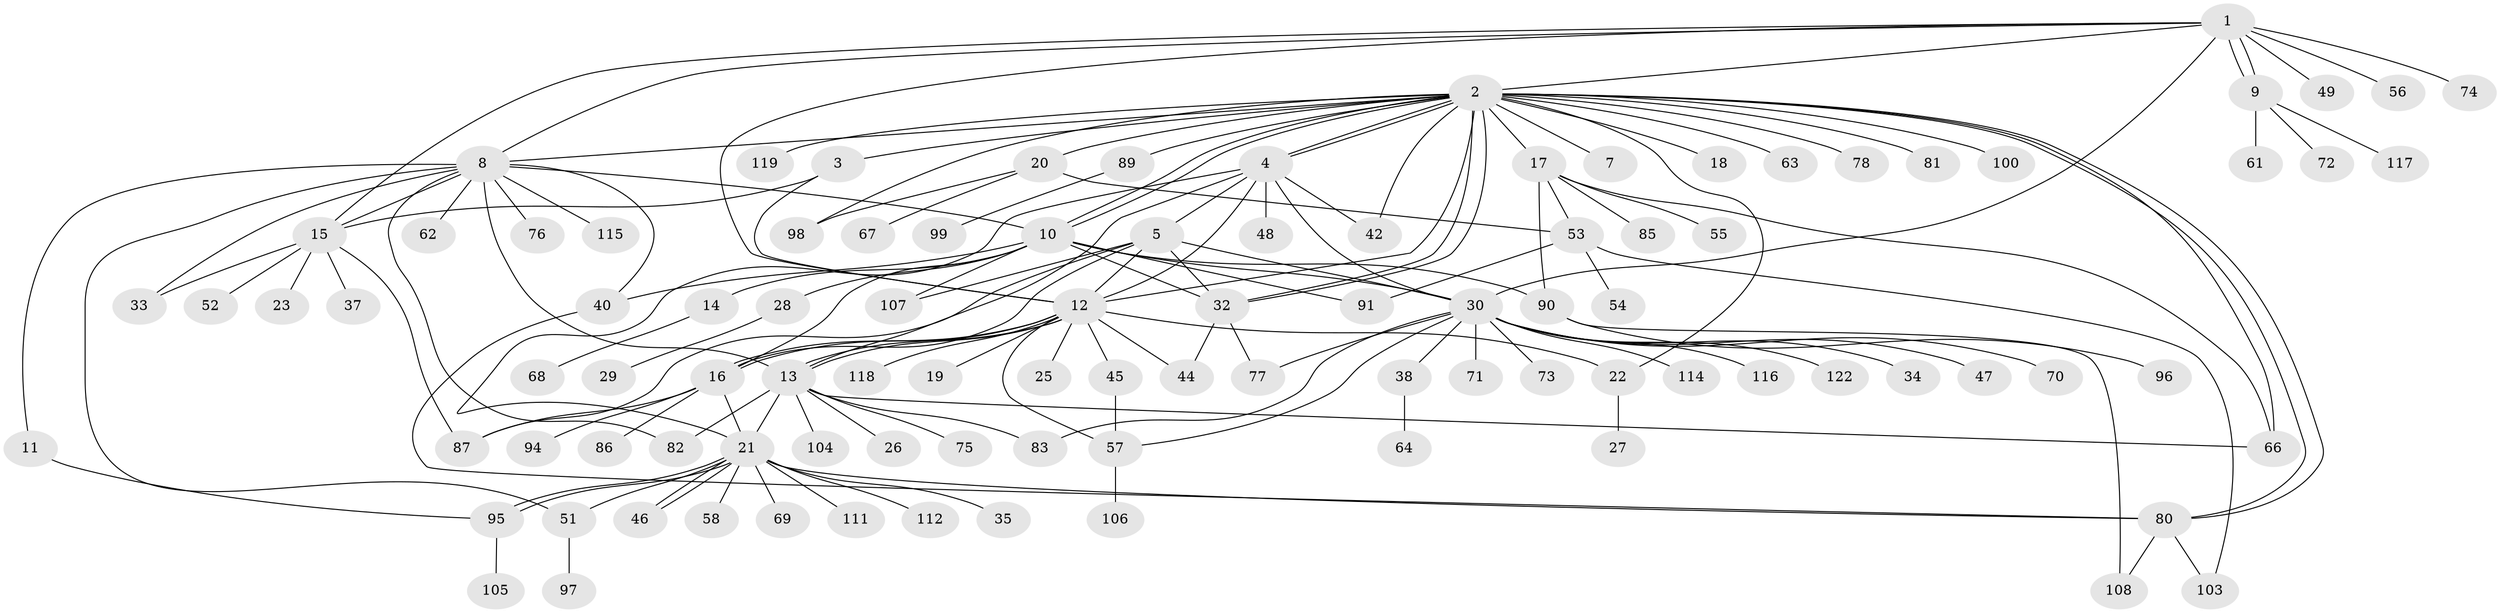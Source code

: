 // original degree distribution, {11: 0.00819672131147541, 26: 0.00819672131147541, 3: 0.09016393442622951, 10: 0.01639344262295082, 6: 0.02459016393442623, 1: 0.5, 12: 0.00819672131147541, 13: 0.01639344262295082, 2: 0.20491803278688525, 17: 0.00819672131147541, 9: 0.00819672131147541, 8: 0.00819672131147541, 4: 0.06557377049180328, 16: 0.00819672131147541, 5: 0.02459016393442623}
// Generated by graph-tools (version 1.1) at 2025/41/03/06/25 10:41:47]
// undirected, 99 vertices, 151 edges
graph export_dot {
graph [start="1"]
  node [color=gray90,style=filled];
  1 [super="+60"];
  2 [super="+88"];
  3 [super="+120"];
  4 [super="+6"];
  5 [super="+43"];
  7;
  8 [super="+110"];
  9 [super="+24"];
  10 [super="+41"];
  11;
  12 [super="+65"];
  13 [super="+59"];
  14 [super="+101"];
  15 [super="+84"];
  16 [super="+102"];
  17 [super="+50"];
  18;
  19;
  20 [super="+36"];
  21 [super="+31"];
  22;
  23;
  25;
  26;
  27;
  28;
  29;
  30 [super="+93"];
  32 [super="+39"];
  33;
  34;
  35;
  37;
  38;
  40 [super="+113"];
  42;
  44;
  45;
  46;
  47;
  48 [super="+79"];
  49;
  51;
  52;
  53;
  54;
  55;
  56;
  57 [super="+109"];
  58;
  61;
  62;
  63;
  64;
  66;
  67;
  68;
  69;
  70;
  71;
  72;
  73;
  74;
  75;
  76;
  77;
  78;
  80 [super="+92"];
  81;
  82;
  83;
  85;
  86;
  87;
  89;
  90;
  91 [super="+121"];
  94;
  95;
  96;
  97;
  98;
  99;
  100;
  103;
  104;
  105;
  106;
  107;
  108;
  111;
  112;
  114;
  115;
  116;
  117;
  118;
  119;
  122;
  1 -- 2;
  1 -- 9;
  1 -- 9;
  1 -- 12;
  1 -- 15;
  1 -- 30;
  1 -- 49;
  1 -- 56;
  1 -- 74;
  1 -- 8;
  2 -- 3;
  2 -- 4;
  2 -- 4;
  2 -- 7;
  2 -- 8;
  2 -- 10;
  2 -- 10;
  2 -- 12 [weight=2];
  2 -- 17;
  2 -- 18;
  2 -- 20;
  2 -- 22;
  2 -- 32;
  2 -- 32;
  2 -- 63;
  2 -- 66;
  2 -- 78;
  2 -- 80;
  2 -- 80;
  2 -- 81;
  2 -- 89;
  2 -- 98;
  2 -- 100;
  2 -- 119;
  2 -- 42;
  3 -- 15;
  3 -- 12;
  4 -- 5;
  4 -- 12;
  4 -- 13;
  4 -- 21;
  4 -- 30;
  4 -- 42;
  4 -- 48;
  5 -- 12;
  5 -- 30;
  5 -- 87;
  5 -- 107;
  5 -- 32;
  5 -- 16;
  8 -- 10;
  8 -- 11;
  8 -- 15;
  8 -- 33;
  8 -- 51;
  8 -- 62;
  8 -- 76;
  8 -- 82;
  8 -- 115;
  8 -- 13;
  8 -- 40;
  9 -- 61;
  9 -- 72;
  9 -- 117;
  10 -- 14;
  10 -- 16;
  10 -- 28;
  10 -- 30;
  10 -- 32;
  10 -- 40;
  10 -- 90;
  10 -- 107;
  10 -- 91;
  11 -- 95;
  12 -- 13;
  12 -- 13;
  12 -- 16;
  12 -- 16;
  12 -- 19;
  12 -- 25;
  12 -- 44;
  12 -- 45;
  12 -- 118;
  12 -- 57;
  12 -- 22;
  13 -- 21;
  13 -- 26;
  13 -- 66;
  13 -- 75;
  13 -- 83;
  13 -- 104;
  13 -- 82;
  14 -- 68;
  15 -- 23;
  15 -- 33;
  15 -- 37;
  15 -- 52;
  15 -- 87;
  16 -- 86;
  16 -- 87;
  16 -- 94;
  16 -- 21;
  17 -- 55;
  17 -- 85;
  17 -- 66;
  17 -- 53;
  17 -- 90;
  20 -- 67;
  20 -- 98;
  20 -- 53;
  21 -- 35;
  21 -- 46;
  21 -- 46;
  21 -- 51;
  21 -- 58;
  21 -- 95;
  21 -- 95;
  21 -- 111;
  21 -- 69;
  21 -- 112;
  21 -- 80;
  22 -- 27;
  28 -- 29;
  30 -- 34;
  30 -- 38;
  30 -- 47;
  30 -- 70;
  30 -- 71;
  30 -- 73;
  30 -- 77;
  30 -- 83;
  30 -- 114;
  30 -- 116;
  30 -- 122;
  30 -- 57;
  32 -- 44;
  32 -- 77;
  38 -- 64;
  40 -- 80;
  45 -- 57;
  51 -- 97;
  53 -- 54;
  53 -- 91;
  53 -- 103;
  57 -- 106;
  80 -- 103;
  80 -- 108;
  89 -- 99;
  90 -- 96;
  90 -- 108;
  95 -- 105;
}
